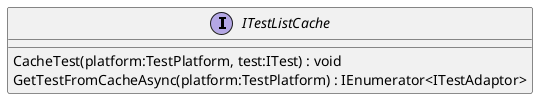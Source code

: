 @startuml
interface ITestListCache {
    CacheTest(platform:TestPlatform, test:ITest) : void
    GetTestFromCacheAsync(platform:TestPlatform) : IEnumerator<ITestAdaptor>
}
@enduml
